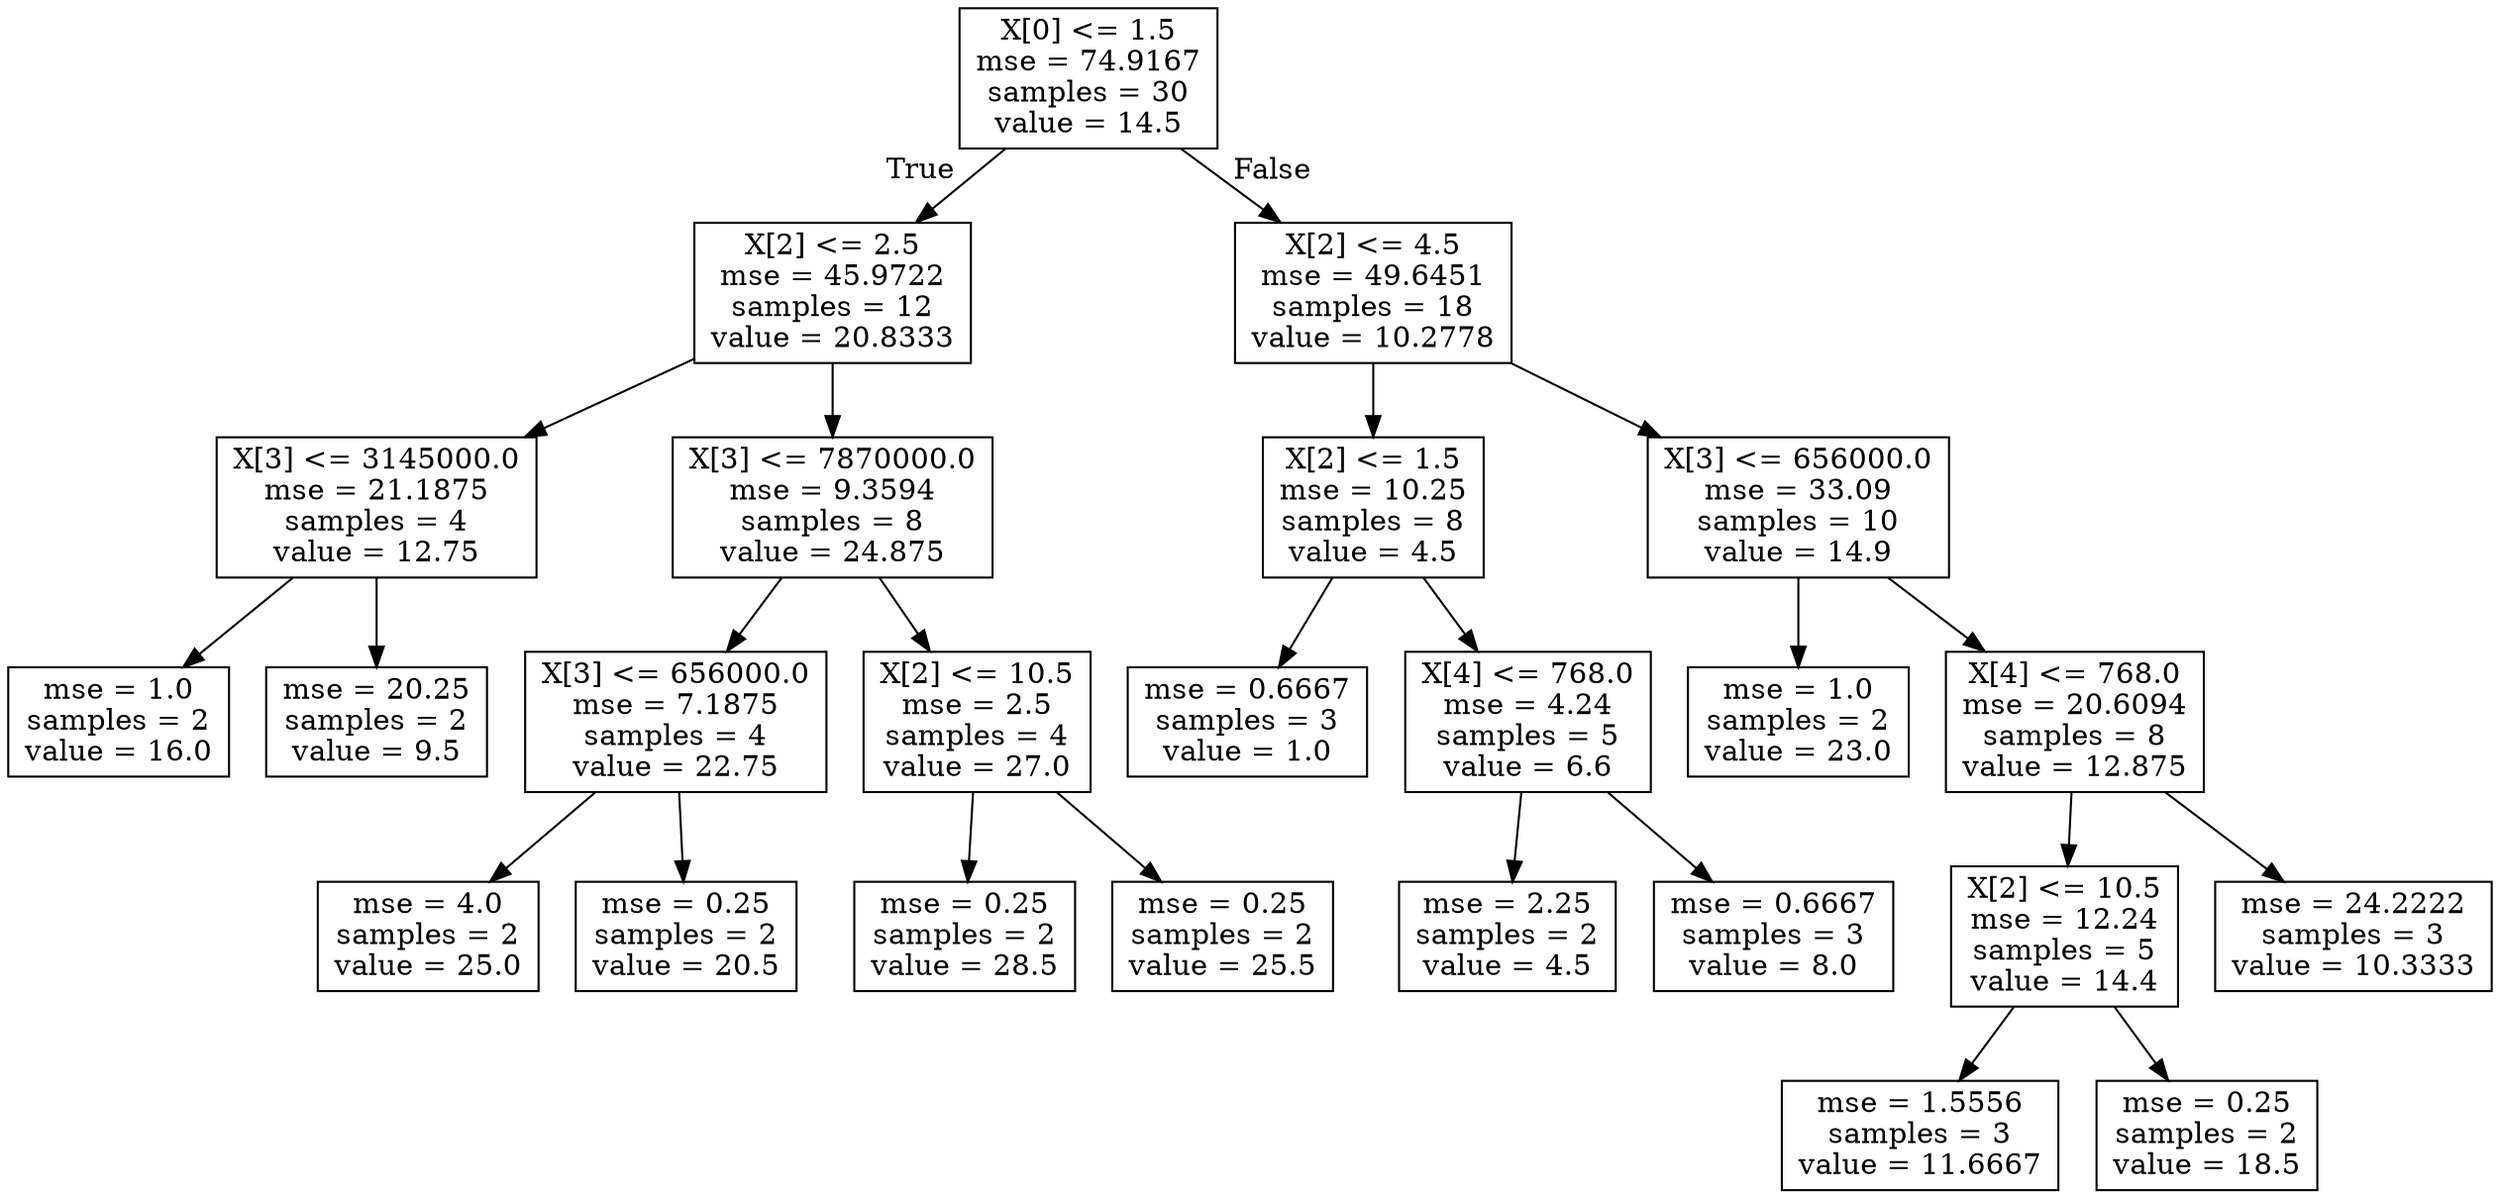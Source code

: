 digraph Tree {
node [shape=box] ;
0 [label="X[0] <= 1.5\nmse = 74.9167\nsamples = 30\nvalue = 14.5"] ;
1 [label="X[2] <= 2.5\nmse = 45.9722\nsamples = 12\nvalue = 20.8333"] ;
0 -> 1 [labeldistance=2.5, labelangle=45, headlabel="True"] ;
2 [label="X[3] <= 3145000.0\nmse = 21.1875\nsamples = 4\nvalue = 12.75"] ;
1 -> 2 ;
3 [label="mse = 1.0\nsamples = 2\nvalue = 16.0"] ;
2 -> 3 ;
4 [label="mse = 20.25\nsamples = 2\nvalue = 9.5"] ;
2 -> 4 ;
5 [label="X[3] <= 7870000.0\nmse = 9.3594\nsamples = 8\nvalue = 24.875"] ;
1 -> 5 ;
6 [label="X[3] <= 656000.0\nmse = 7.1875\nsamples = 4\nvalue = 22.75"] ;
5 -> 6 ;
7 [label="mse = 4.0\nsamples = 2\nvalue = 25.0"] ;
6 -> 7 ;
8 [label="mse = 0.25\nsamples = 2\nvalue = 20.5"] ;
6 -> 8 ;
9 [label="X[2] <= 10.5\nmse = 2.5\nsamples = 4\nvalue = 27.0"] ;
5 -> 9 ;
10 [label="mse = 0.25\nsamples = 2\nvalue = 28.5"] ;
9 -> 10 ;
11 [label="mse = 0.25\nsamples = 2\nvalue = 25.5"] ;
9 -> 11 ;
12 [label="X[2] <= 4.5\nmse = 49.6451\nsamples = 18\nvalue = 10.2778"] ;
0 -> 12 [labeldistance=2.5, labelangle=-45, headlabel="False"] ;
13 [label="X[2] <= 1.5\nmse = 10.25\nsamples = 8\nvalue = 4.5"] ;
12 -> 13 ;
14 [label="mse = 0.6667\nsamples = 3\nvalue = 1.0"] ;
13 -> 14 ;
15 [label="X[4] <= 768.0\nmse = 4.24\nsamples = 5\nvalue = 6.6"] ;
13 -> 15 ;
16 [label="mse = 2.25\nsamples = 2\nvalue = 4.5"] ;
15 -> 16 ;
17 [label="mse = 0.6667\nsamples = 3\nvalue = 8.0"] ;
15 -> 17 ;
18 [label="X[3] <= 656000.0\nmse = 33.09\nsamples = 10\nvalue = 14.9"] ;
12 -> 18 ;
19 [label="mse = 1.0\nsamples = 2\nvalue = 23.0"] ;
18 -> 19 ;
20 [label="X[4] <= 768.0\nmse = 20.6094\nsamples = 8\nvalue = 12.875"] ;
18 -> 20 ;
21 [label="X[2] <= 10.5\nmse = 12.24\nsamples = 5\nvalue = 14.4"] ;
20 -> 21 ;
22 [label="mse = 1.5556\nsamples = 3\nvalue = 11.6667"] ;
21 -> 22 ;
23 [label="mse = 0.25\nsamples = 2\nvalue = 18.5"] ;
21 -> 23 ;
24 [label="mse = 24.2222\nsamples = 3\nvalue = 10.3333"] ;
20 -> 24 ;
}